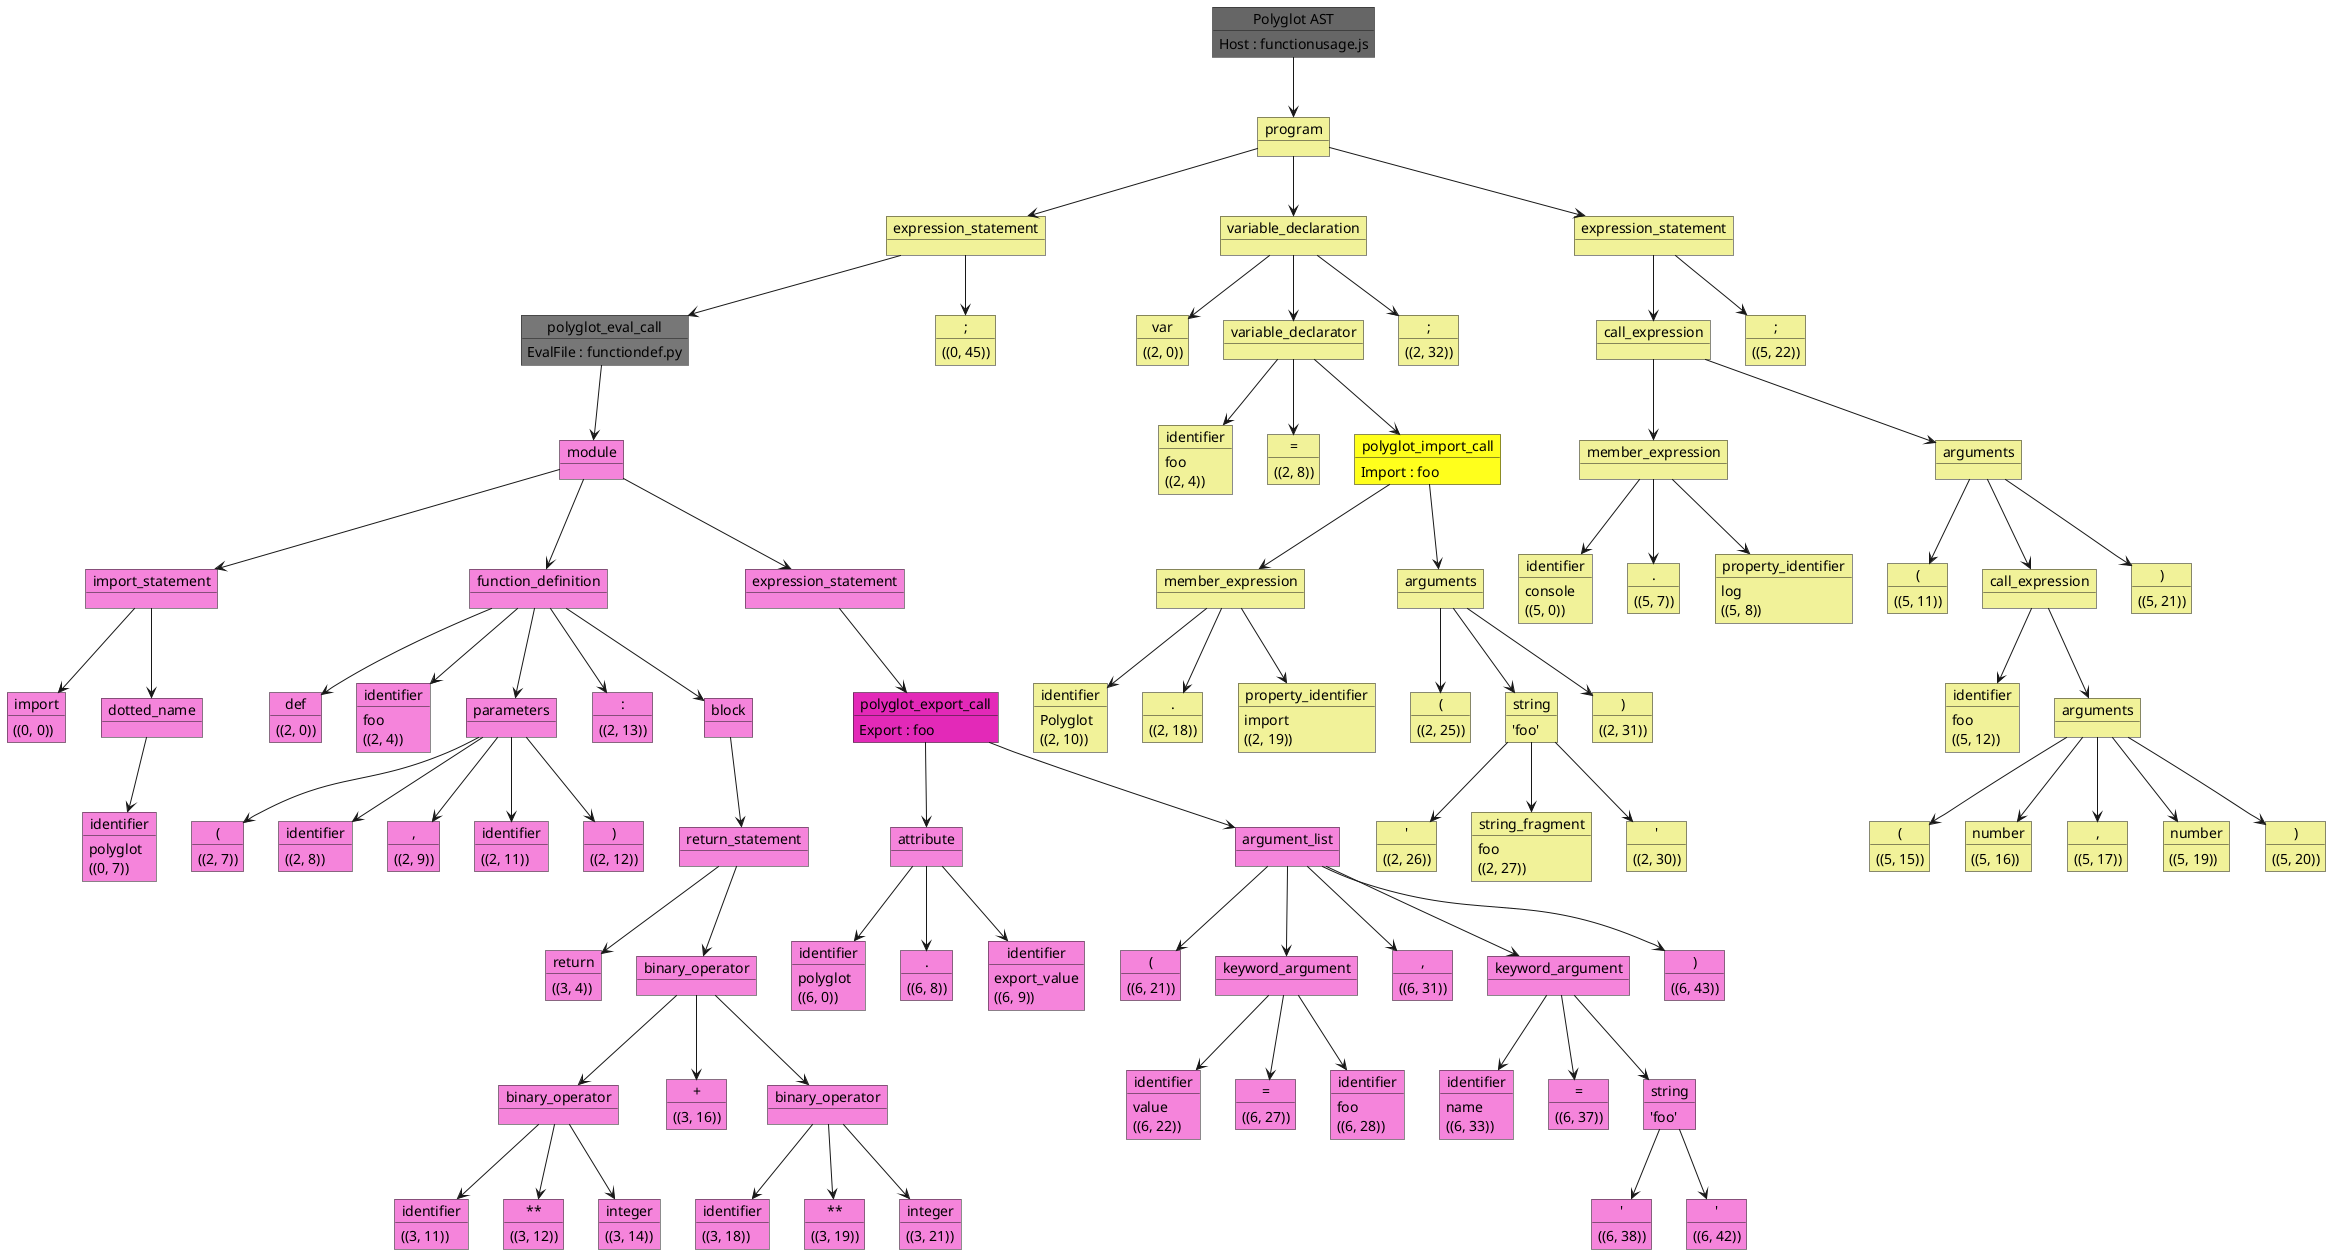 @startuml
object "Polyglot AST" as 0 #666
0 : Host : functionusage.js
object "program" as 1 #f1f299
0 -down-> 1
object "expression_statement" as 2 #f1f299
1 -down-> 2
object "polyglot_eval_call" as 3 #777
3 : EvalFile : functiondef.py
2 -down-> 3
object "module" as 4 #f584db
3 -down-> 4
object "import_statement" as 5 #f584db
4 -down-> 5
object "import" as 6 #f584db
6 : ((0, 0))
5 -down-> 6
object "dotted_name" as 8 #f584db
5 -down-> 8
object "identifier" as 9 #f584db
9 : polyglot
9 : ((0, 7))
8 -down-> 9
object "function_definition" as 13 #f584db
4 -down-> 13
object "def" as 14 #f584db
14 : ((2, 0))
13 -down-> 14
object "identifier" as 16 #f584db
16 : foo
16 : ((2, 4))
13 -down-> 16
object "parameters" as 18 #f584db
13 -down-> 18
object "(" as 19 #f584db
19 : ((2, 7))
18 -down-> 19
object "identifier" as 21 #f584db
21 : ((2, 8))
18 -down-> 21
object "," as 23 #f584db
23 : ((2, 9))
18 -down-> 23
object "identifier" as 25 #f584db
25 : ((2, 11))
18 -down-> 25
object ")" as 27 #f584db
27 : ((2, 12))
18 -down-> 27
object ":" as 30 #f584db
30 : ((2, 13))
13 -down-> 30
object "block" as 32 #f584db
13 -down-> 32
object "return_statement" as 33 #f584db
32 -down-> 33
object "return" as 34 #f584db
34 : ((3, 4))
33 -down-> 34
object "binary_operator" as 36 #f584db
33 -down-> 36
object "binary_operator" as 37 #f584db
36 -down-> 37
object "identifier" as 38 #f584db
38 : ((3, 11))
37 -down-> 38
object "**" as 40 #f584db
40 : ((3, 12))
37 -down-> 40
object "integer" as 42 #f584db
42 : ((3, 14))
37 -down-> 42
object "+" as 45 #f584db
45 : ((3, 16))
36 -down-> 45
object "binary_operator" as 47 #f584db
36 -down-> 47
object "identifier" as 48 #f584db
48 : ((3, 18))
47 -down-> 48
object "**" as 50 #f584db
50 : ((3, 19))
47 -down-> 50
object "integer" as 52 #f584db
52 : ((3, 21))
47 -down-> 52
object "expression_statement" as 59 #f584db
4 -down-> 59
object "polyglot_export_call" as 60 #e329b8
60 : Export : foo
59 -down-> 60
object "attribute" as 61 #f584db
60 -down-> 61
object "identifier" as 62 #f584db
62 : polyglot
62 : ((6, 0))
61 -down-> 62
object "." as 64 #f584db
64 : ((6, 8))
61 -down-> 64
object "identifier" as 66 #f584db
66 : export_value
66 : ((6, 9))
61 -down-> 66
object "argument_list" as 69 #f584db
60 -down-> 69
object "(" as 70 #f584db
70 : ((6, 21))
69 -down-> 70
object "keyword_argument" as 72 #f584db
69 -down-> 72
object "identifier" as 73 #f584db
73 : value
73 : ((6, 22))
72 -down-> 73
object "=" as 75 #f584db
75 : ((6, 27))
72 -down-> 75
object "identifier" as 77 #f584db
77 : foo
77 : ((6, 28))
72 -down-> 77
object "," as 80 #f584db
80 : ((6, 31))
69 -down-> 80
object "keyword_argument" as 82 #f584db
69 -down-> 82
object "identifier" as 83 #f584db
83 : name
83 : ((6, 33))
82 -down-> 83
object "=" as 85 #f584db
85 : ((6, 37))
82 -down-> 85
object "string" as 87 #f584db
87 : 'foo'
82 -down-> 87
object "'" as 88 #f584db
88 : ((6, 38))
87 -down-> 88
object "'" as 90 #f584db
90 : ((6, 42))
87 -down-> 90
object ")" as 94 #f584db
94 : ((6, 43))
69 -down-> 94
object ";" as 101 #f1f299
101 : ((0, 45))
2 -down-> 101
object "variable_declaration" as 104 #f1f299
1 -down-> 104
object "var" as 105 #f1f299
105 : ((2, 0))
104 -down-> 105
object "variable_declarator" as 107 #f1f299
104 -down-> 107
object "identifier" as 108 #f1f299
108 : foo
108 : ((2, 4))
107 -down-> 108
object "=" as 110 #f1f299
110 : ((2, 8))
107 -down-> 110
object "polyglot_import_call" as 112 #ffff1c
112 : Import : foo
107 -down-> 112
object "member_expression" as 113 #f1f299
112 -down-> 113
object "identifier" as 114 #f1f299
114 : Polyglot
114 : ((2, 10))
113 -down-> 114
object "." as 116 #f1f299
116 : ((2, 18))
113 -down-> 116
object "property_identifier" as 118 #f1f299
118 : import
118 : ((2, 19))
113 -down-> 118
object "arguments" as 121 #f1f299
112 -down-> 121
object "(" as 122 #f1f299
122 : ((2, 25))
121 -down-> 122
object "string" as 124 #f1f299
124 : 'foo'
121 -down-> 124
object "'" as 125 #f1f299
125 : ((2, 26))
124 -down-> 125
object "string_fragment" as 127 #f1f299
127 : foo
127 : ((2, 27))
124 -down-> 127
object "'" as 129 #f1f299
129 : ((2, 30))
124 -down-> 129
object ")" as 132 #f1f299
132 : ((2, 31))
121 -down-> 132
object ";" as 137 #f1f299
137 : ((2, 32))
104 -down-> 137
object "expression_statement" as 140 #f1f299
1 -down-> 140
object "call_expression" as 141 #f1f299
140 -down-> 141
object "member_expression" as 142 #f1f299
141 -down-> 142
object "identifier" as 143 #f1f299
143 : console
143 : ((5, 0))
142 -down-> 143
object "." as 145 #f1f299
145 : ((5, 7))
142 -down-> 145
object "property_identifier" as 147 #f1f299
147 : log
147 : ((5, 8))
142 -down-> 147
object "arguments" as 150 #f1f299
141 -down-> 150
object "(" as 151 #f1f299
151 : ((5, 11))
150 -down-> 151
object "call_expression" as 153 #f1f299
150 -down-> 153
object "identifier" as 154 #f1f299
154 : foo
154 : ((5, 12))
153 -down-> 154
object "arguments" as 156 #f1f299
153 -down-> 156
object "(" as 157 #f1f299
157 : ((5, 15))
156 -down-> 157
object "number" as 159 #f1f299
159 : ((5, 16))
156 -down-> 159
object "," as 161 #f1f299
161 : ((5, 17))
156 -down-> 161
object "number" as 163 #f1f299
163 : ((5, 19))
156 -down-> 163
object ")" as 165 #f1f299
165 : ((5, 20))
156 -down-> 165
object ")" as 169 #f1f299
169 : ((5, 21))
150 -down-> 169
object ";" as 173 #f1f299
173 : ((5, 22))
140 -down-> 173
@enduml